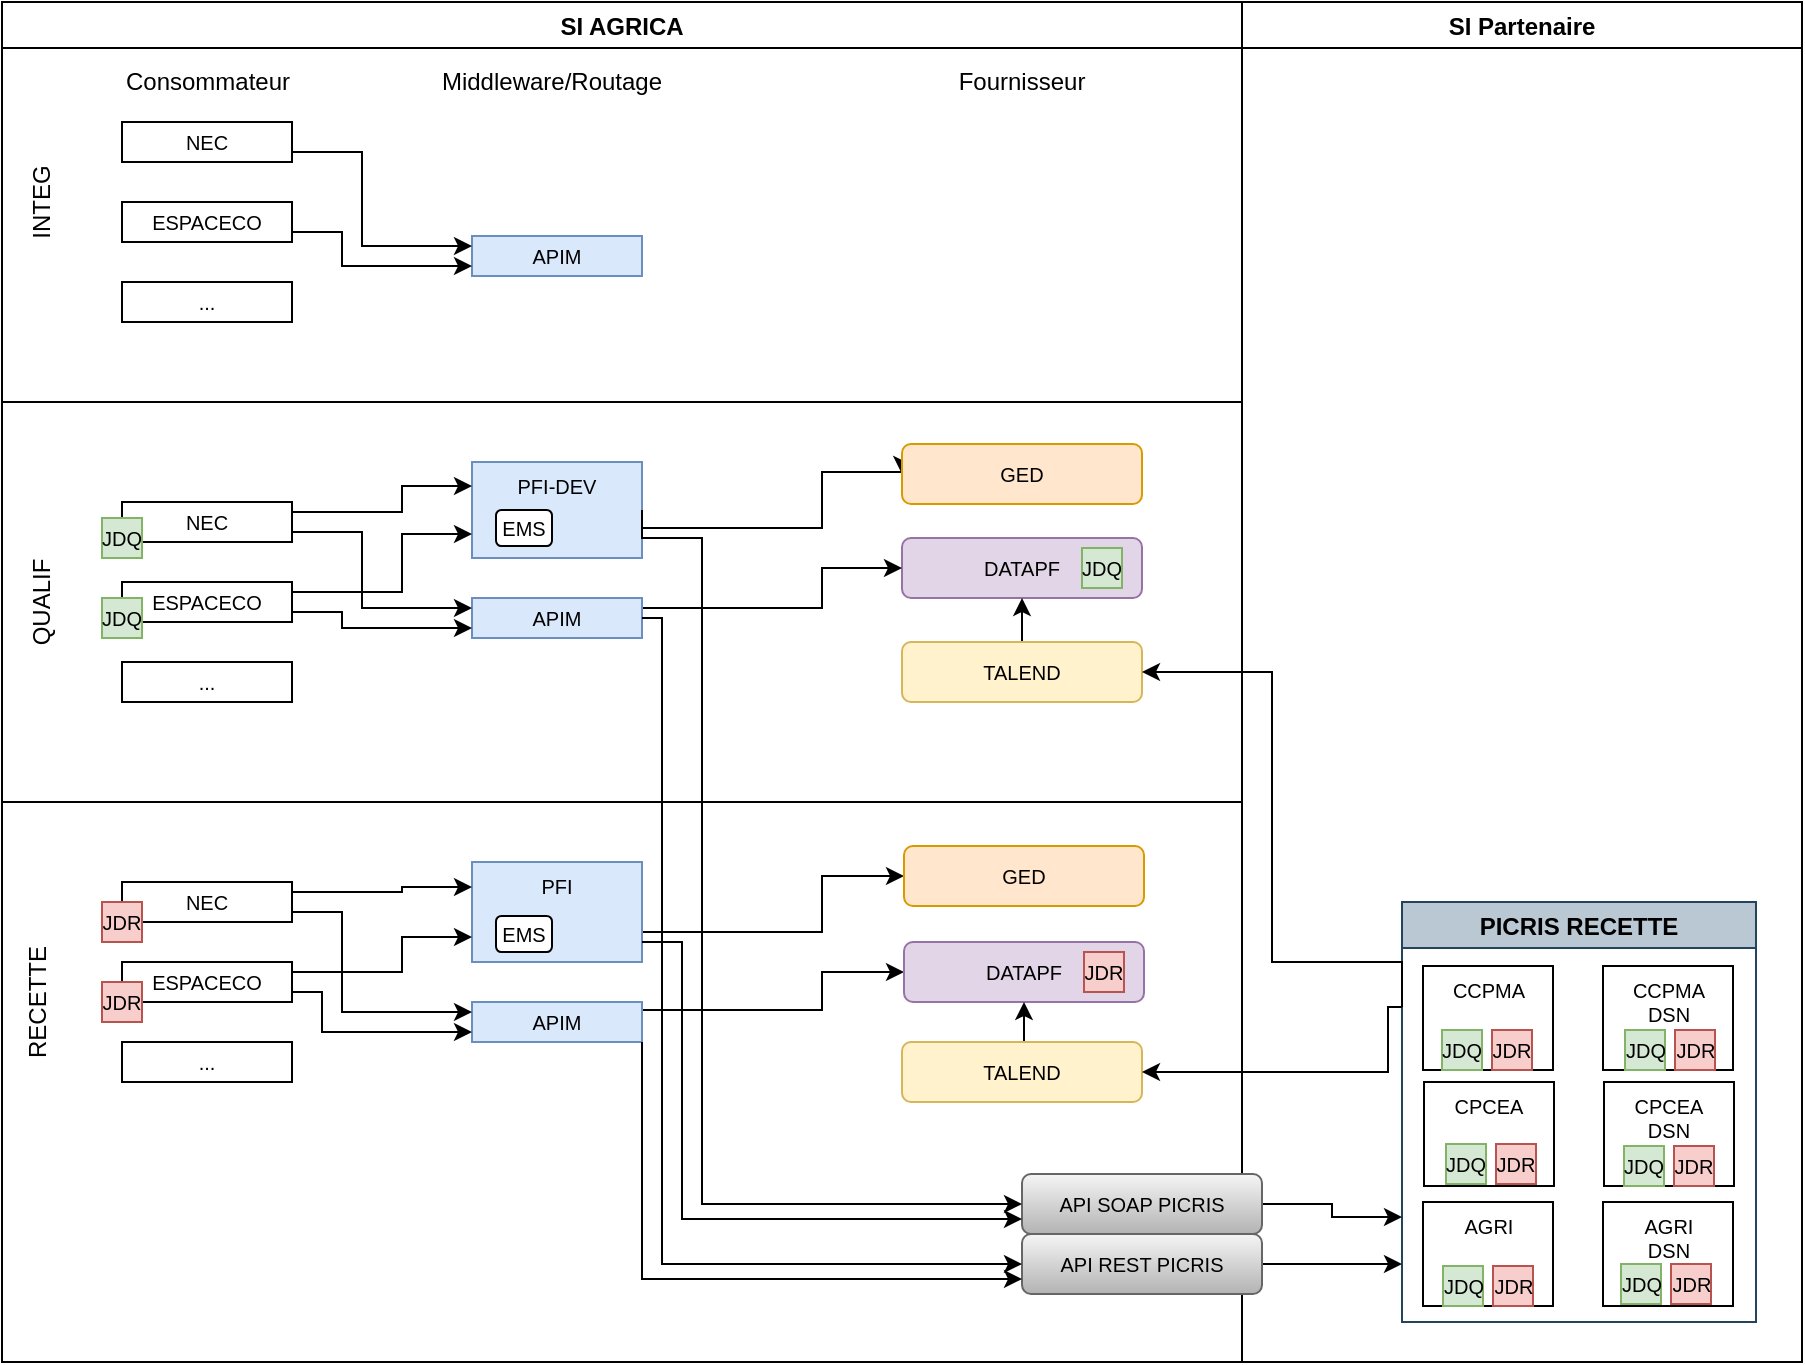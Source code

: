 <mxfile version="14.2.5" type="github">
  <diagram id="UtawWkkkuRNCDnRygqRu" name="Page-1">
    <mxGraphModel dx="1104" dy="1046" grid="1" gridSize="10" guides="1" tooltips="1" connect="1" arrows="1" fold="1" page="1" pageScale="1" pageWidth="827" pageHeight="1169" math="0" shadow="0">
      <root>
        <mxCell id="0" />
        <mxCell id="1" parent="0" />
        <mxCell id="fi5G1cxpYTyHCKTgN4Be-5" value="SI AGRICA" style="swimlane;" parent="1" vertex="1">
          <mxGeometry x="10" width="620" height="680" as="geometry" />
        </mxCell>
        <mxCell id="fi5G1cxpYTyHCKTgN4Be-16" value="RECETTE" style="text;html=1;strokeColor=none;fillColor=none;align=center;verticalAlign=middle;whiteSpace=wrap;rounded=0;rotation=-90;" parent="fi5G1cxpYTyHCKTgN4Be-5" vertex="1">
          <mxGeometry x="-2" y="490" width="40" height="20" as="geometry" />
        </mxCell>
        <mxCell id="fi5G1cxpYTyHCKTgN4Be-17" value="QUALIF" style="text;html=1;strokeColor=none;fillColor=none;align=center;verticalAlign=middle;whiteSpace=wrap;rounded=0;rotation=-90;" parent="fi5G1cxpYTyHCKTgN4Be-5" vertex="1">
          <mxGeometry y="290" width="40" height="20" as="geometry" />
        </mxCell>
        <mxCell id="fi5G1cxpYTyHCKTgN4Be-38" value="INTEG" style="text;html=1;strokeColor=none;fillColor=none;align=center;verticalAlign=middle;whiteSpace=wrap;rounded=0;rotation=-90;" parent="fi5G1cxpYTyHCKTgN4Be-5" vertex="1">
          <mxGeometry y="90" width="40" height="20" as="geometry" />
        </mxCell>
        <mxCell id="fi5G1cxpYTyHCKTgN4Be-39" value="DATAPF" style="rounded=1;whiteSpace=wrap;html=1;fontSize=10;fillColor=#e1d5e7;strokeColor=#9673a6;" parent="fi5G1cxpYTyHCKTgN4Be-5" vertex="1">
          <mxGeometry x="450" y="268" width="120" height="30" as="geometry" />
        </mxCell>
        <mxCell id="fi5G1cxpYTyHCKTgN4Be-114" style="edgeStyle=orthogonalEdgeStyle;rounded=0;orthogonalLoop=1;jettySize=auto;html=1;entryX=0;entryY=0.5;entryDx=0;entryDy=0;fontSize=10;exitX=1;exitY=0.25;exitDx=0;exitDy=0;" parent="fi5G1cxpYTyHCKTgN4Be-5" source="fi5G1cxpYTyHCKTgN4Be-41" target="fi5G1cxpYTyHCKTgN4Be-56" edge="1">
          <mxGeometry relative="1" as="geometry">
            <Array as="points">
              <mxPoint x="410" y="263" />
              <mxPoint x="410" y="235" />
            </Array>
          </mxGeometry>
        </mxCell>
        <mxCell id="fi5G1cxpYTyHCKTgN4Be-41" value="PFI-DEV" style="rounded=0;whiteSpace=wrap;html=1;fontSize=10;fillColor=#dae8fc;strokeColor=#6c8ebf;verticalAlign=top;" parent="fi5G1cxpYTyHCKTgN4Be-5" vertex="1">
          <mxGeometry x="235" y="230" width="85" height="48" as="geometry" />
        </mxCell>
        <mxCell id="fi5G1cxpYTyHCKTgN4Be-115" style="edgeStyle=orthogonalEdgeStyle;rounded=0;orthogonalLoop=1;jettySize=auto;html=1;entryX=0;entryY=0.5;entryDx=0;entryDy=0;fontSize=10;exitX=1;exitY=0.25;exitDx=0;exitDy=0;" parent="fi5G1cxpYTyHCKTgN4Be-5" source="fi5G1cxpYTyHCKTgN4Be-42" target="fi5G1cxpYTyHCKTgN4Be-61" edge="1">
          <mxGeometry relative="1" as="geometry">
            <mxPoint x="320" y="460" as="sourcePoint" />
            <Array as="points">
              <mxPoint x="410" y="465" />
              <mxPoint x="410" y="437" />
            </Array>
          </mxGeometry>
        </mxCell>
        <mxCell id="fi5G1cxpYTyHCKTgN4Be-42" value="PFI" style="rounded=0;whiteSpace=wrap;html=1;fontSize=10;fillColor=#dae8fc;strokeColor=#6c8ebf;verticalAlign=top;" parent="fi5G1cxpYTyHCKTgN4Be-5" vertex="1">
          <mxGeometry x="235" y="430" width="85" height="50" as="geometry" />
        </mxCell>
        <mxCell id="fi5G1cxpYTyHCKTgN4Be-80" style="edgeStyle=orthogonalEdgeStyle;rounded=0;orthogonalLoop=1;jettySize=auto;html=1;entryX=0;entryY=0.5;entryDx=0;entryDy=0;fontSize=10;exitX=1;exitY=0.25;exitDx=0;exitDy=0;" parent="fi5G1cxpYTyHCKTgN4Be-5" source="fi5G1cxpYTyHCKTgN4Be-43" target="fi5G1cxpYTyHCKTgN4Be-39" edge="1">
          <mxGeometry relative="1" as="geometry">
            <Array as="points">
              <mxPoint x="410" y="303" />
              <mxPoint x="410" y="283" />
            </Array>
          </mxGeometry>
        </mxCell>
        <mxCell id="fi5G1cxpYTyHCKTgN4Be-43" value="APIM" style="rounded=0;whiteSpace=wrap;html=1;fontSize=10;fillColor=#dae8fc;strokeColor=#6c8ebf;" parent="fi5G1cxpYTyHCKTgN4Be-5" vertex="1">
          <mxGeometry x="235" y="298" width="85" height="20" as="geometry" />
        </mxCell>
        <mxCell id="fi5G1cxpYTyHCKTgN4Be-81" style="edgeStyle=orthogonalEdgeStyle;rounded=0;orthogonalLoop=1;jettySize=auto;html=1;entryX=0;entryY=0.5;entryDx=0;entryDy=0;fontSize=10;exitX=1;exitY=0;exitDx=0;exitDy=0;exitPerimeter=0;" parent="fi5G1cxpYTyHCKTgN4Be-5" target="fi5G1cxpYTyHCKTgN4Be-60" edge="1">
          <mxGeometry relative="1" as="geometry">
            <mxPoint x="320" y="504" as="sourcePoint" />
            <mxPoint x="430" y="489" as="targetPoint" />
            <Array as="points">
              <mxPoint x="410" y="504" />
              <mxPoint x="410" y="485" />
            </Array>
          </mxGeometry>
        </mxCell>
        <mxCell id="fi5G1cxpYTyHCKTgN4Be-44" value="APIM" style="rounded=0;whiteSpace=wrap;html=1;fontSize=10;fillColor=#dae8fc;strokeColor=#6c8ebf;" parent="fi5G1cxpYTyHCKTgN4Be-5" vertex="1">
          <mxGeometry x="235" y="500" width="85" height="20" as="geometry" />
        </mxCell>
        <mxCell id="fi5G1cxpYTyHCKTgN4Be-46" value="APIM" style="rounded=0;whiteSpace=wrap;html=1;fontSize=10;fillColor=#dae8fc;strokeColor=#6c8ebf;" parent="fi5G1cxpYTyHCKTgN4Be-5" vertex="1">
          <mxGeometry x="235" y="117" width="85" height="20" as="geometry" />
        </mxCell>
        <mxCell id="fi5G1cxpYTyHCKTgN4Be-105" style="edgeStyle=orthogonalEdgeStyle;rounded=0;orthogonalLoop=1;jettySize=auto;html=1;entryX=0;entryY=0.25;entryDx=0;entryDy=0;fontSize=10;exitX=1;exitY=0.75;exitDx=0;exitDy=0;" parent="fi5G1cxpYTyHCKTgN4Be-5" source="fi5G1cxpYTyHCKTgN4Be-47" target="fi5G1cxpYTyHCKTgN4Be-46" edge="1">
          <mxGeometry relative="1" as="geometry">
            <Array as="points">
              <mxPoint x="180" y="75" />
              <mxPoint x="180" y="122" />
            </Array>
          </mxGeometry>
        </mxCell>
        <mxCell id="fi5G1cxpYTyHCKTgN4Be-47" value="NEC" style="rounded=0;whiteSpace=wrap;html=1;fontSize=10;" parent="fi5G1cxpYTyHCKTgN4Be-5" vertex="1">
          <mxGeometry x="60" y="60" width="85" height="20" as="geometry" />
        </mxCell>
        <mxCell id="fi5G1cxpYTyHCKTgN4Be-103" style="edgeStyle=orthogonalEdgeStyle;rounded=0;orthogonalLoop=1;jettySize=auto;html=1;entryX=0;entryY=0.75;entryDx=0;entryDy=0;fontSize=10;exitX=1;exitY=0.75;exitDx=0;exitDy=0;" parent="fi5G1cxpYTyHCKTgN4Be-5" source="fi5G1cxpYTyHCKTgN4Be-48" target="fi5G1cxpYTyHCKTgN4Be-46" edge="1">
          <mxGeometry relative="1" as="geometry">
            <Array as="points">
              <mxPoint x="170" y="115" />
              <mxPoint x="170" y="132" />
            </Array>
          </mxGeometry>
        </mxCell>
        <mxCell id="fi5G1cxpYTyHCKTgN4Be-48" value="ESPACECO" style="rounded=0;whiteSpace=wrap;html=1;fontSize=10;" parent="fi5G1cxpYTyHCKTgN4Be-5" vertex="1">
          <mxGeometry x="60" y="100" width="85" height="20" as="geometry" />
        </mxCell>
        <mxCell id="fi5G1cxpYTyHCKTgN4Be-49" value="..." style="rounded=0;whiteSpace=wrap;html=1;fontSize=10;" parent="fi5G1cxpYTyHCKTgN4Be-5" vertex="1">
          <mxGeometry x="60" y="140" width="85" height="20" as="geometry" />
        </mxCell>
        <mxCell id="fi5G1cxpYTyHCKTgN4Be-106" style="edgeStyle=orthogonalEdgeStyle;rounded=0;orthogonalLoop=1;jettySize=auto;html=1;fontSize=10;exitX=1;exitY=0.25;exitDx=0;exitDy=0;" parent="fi5G1cxpYTyHCKTgN4Be-5" source="fi5G1cxpYTyHCKTgN4Be-50" edge="1">
          <mxGeometry relative="1" as="geometry">
            <Array as="points">
              <mxPoint x="200" y="255" />
              <mxPoint x="200" y="242" />
            </Array>
            <mxPoint x="235" y="242" as="targetPoint" />
          </mxGeometry>
        </mxCell>
        <mxCell id="fi5G1cxpYTyHCKTgN4Be-50" value="NEC" style="rounded=0;whiteSpace=wrap;html=1;fontSize=10;" parent="fi5G1cxpYTyHCKTgN4Be-5" vertex="1">
          <mxGeometry x="60" y="250" width="85" height="20" as="geometry" />
        </mxCell>
        <mxCell id="fi5G1cxpYTyHCKTgN4Be-108" style="edgeStyle=orthogonalEdgeStyle;rounded=0;orthogonalLoop=1;jettySize=auto;html=1;entryX=0;entryY=0.75;entryDx=0;entryDy=0;fontSize=10;exitX=1;exitY=0.25;exitDx=0;exitDy=0;" parent="fi5G1cxpYTyHCKTgN4Be-5" source="fi5G1cxpYTyHCKTgN4Be-51" target="fi5G1cxpYTyHCKTgN4Be-41" edge="1">
          <mxGeometry relative="1" as="geometry">
            <Array as="points">
              <mxPoint x="200" y="295" />
              <mxPoint x="200" y="266" />
            </Array>
          </mxGeometry>
        </mxCell>
        <mxCell id="fi5G1cxpYTyHCKTgN4Be-109" style="edgeStyle=orthogonalEdgeStyle;rounded=0;orthogonalLoop=1;jettySize=auto;html=1;entryX=0;entryY=0.75;entryDx=0;entryDy=0;fontSize=10;exitX=1;exitY=0.75;exitDx=0;exitDy=0;" parent="fi5G1cxpYTyHCKTgN4Be-5" source="fi5G1cxpYTyHCKTgN4Be-51" target="fi5G1cxpYTyHCKTgN4Be-43" edge="1">
          <mxGeometry relative="1" as="geometry">
            <Array as="points">
              <mxPoint x="170" y="305" />
              <mxPoint x="170" y="313" />
            </Array>
          </mxGeometry>
        </mxCell>
        <mxCell id="fi5G1cxpYTyHCKTgN4Be-51" value="ESPACECO" style="rounded=0;whiteSpace=wrap;html=1;fontSize=10;" parent="fi5G1cxpYTyHCKTgN4Be-5" vertex="1">
          <mxGeometry x="60" y="290" width="85" height="20" as="geometry" />
        </mxCell>
        <mxCell id="fi5G1cxpYTyHCKTgN4Be-52" value="..." style="rounded=0;whiteSpace=wrap;html=1;fontSize=10;" parent="fi5G1cxpYTyHCKTgN4Be-5" vertex="1">
          <mxGeometry x="60" y="330" width="85" height="20" as="geometry" />
        </mxCell>
        <mxCell id="fi5G1cxpYTyHCKTgN4Be-110" style="edgeStyle=orthogonalEdgeStyle;rounded=0;orthogonalLoop=1;jettySize=auto;html=1;entryX=0;entryY=0.25;entryDx=0;entryDy=0;fontSize=10;exitX=1;exitY=0.25;exitDx=0;exitDy=0;" parent="fi5G1cxpYTyHCKTgN4Be-5" source="fi5G1cxpYTyHCKTgN4Be-53" target="fi5G1cxpYTyHCKTgN4Be-42" edge="1">
          <mxGeometry relative="1" as="geometry">
            <Array as="points">
              <mxPoint x="200" y="445" />
              <mxPoint x="200" y="443" />
            </Array>
          </mxGeometry>
        </mxCell>
        <mxCell id="fi5G1cxpYTyHCKTgN4Be-112" style="edgeStyle=orthogonalEdgeStyle;rounded=0;orthogonalLoop=1;jettySize=auto;html=1;entryX=0;entryY=0.25;entryDx=0;entryDy=0;fontSize=10;exitX=1;exitY=0.75;exitDx=0;exitDy=0;" parent="fi5G1cxpYTyHCKTgN4Be-5" source="fi5G1cxpYTyHCKTgN4Be-53" target="fi5G1cxpYTyHCKTgN4Be-44" edge="1">
          <mxGeometry relative="1" as="geometry">
            <mxPoint x="150" y="450" as="sourcePoint" />
            <Array as="points">
              <mxPoint x="170" y="455" />
              <mxPoint x="170" y="505" />
            </Array>
          </mxGeometry>
        </mxCell>
        <mxCell id="fi5G1cxpYTyHCKTgN4Be-53" value="NEC" style="rounded=0;whiteSpace=wrap;html=1;fontSize=10;" parent="fi5G1cxpYTyHCKTgN4Be-5" vertex="1">
          <mxGeometry x="60" y="440" width="85" height="20" as="geometry" />
        </mxCell>
        <mxCell id="fi5G1cxpYTyHCKTgN4Be-111" style="edgeStyle=orthogonalEdgeStyle;rounded=0;orthogonalLoop=1;jettySize=auto;html=1;entryX=0;entryY=0.75;entryDx=0;entryDy=0;fontSize=10;exitX=1;exitY=0.25;exitDx=0;exitDy=0;" parent="fi5G1cxpYTyHCKTgN4Be-5" source="fi5G1cxpYTyHCKTgN4Be-54" target="fi5G1cxpYTyHCKTgN4Be-42" edge="1">
          <mxGeometry relative="1" as="geometry">
            <Array as="points">
              <mxPoint x="200" y="485" />
              <mxPoint x="200" y="468" />
            </Array>
          </mxGeometry>
        </mxCell>
        <mxCell id="fi5G1cxpYTyHCKTgN4Be-113" style="edgeStyle=orthogonalEdgeStyle;rounded=0;orthogonalLoop=1;jettySize=auto;html=1;entryX=0;entryY=0.75;entryDx=0;entryDy=0;fontSize=10;exitX=1;exitY=0.75;exitDx=0;exitDy=0;" parent="fi5G1cxpYTyHCKTgN4Be-5" source="fi5G1cxpYTyHCKTgN4Be-54" target="fi5G1cxpYTyHCKTgN4Be-44" edge="1">
          <mxGeometry relative="1" as="geometry">
            <Array as="points">
              <mxPoint x="160" y="495" />
              <mxPoint x="160" y="515" />
            </Array>
          </mxGeometry>
        </mxCell>
        <mxCell id="fi5G1cxpYTyHCKTgN4Be-54" value="ESPACECO" style="rounded=0;whiteSpace=wrap;html=1;fontSize=10;" parent="fi5G1cxpYTyHCKTgN4Be-5" vertex="1">
          <mxGeometry x="60" y="480" width="85" height="20" as="geometry" />
        </mxCell>
        <mxCell id="fi5G1cxpYTyHCKTgN4Be-55" value="..." style="rounded=0;whiteSpace=wrap;html=1;fontSize=10;" parent="fi5G1cxpYTyHCKTgN4Be-5" vertex="1">
          <mxGeometry x="60" y="520" width="85" height="20" as="geometry" />
        </mxCell>
        <mxCell id="fi5G1cxpYTyHCKTgN4Be-56" value="GED" style="rounded=1;whiteSpace=wrap;html=1;fontSize=10;fillColor=#ffe6cc;strokeColor=#d79b00;" parent="fi5G1cxpYTyHCKTgN4Be-5" vertex="1">
          <mxGeometry x="450" y="221" width="120" height="30" as="geometry" />
        </mxCell>
        <mxCell id="fi5G1cxpYTyHCKTgN4Be-60" value="DATAPF" style="rounded=1;whiteSpace=wrap;html=1;fontSize=10;fillColor=#e1d5e7;strokeColor=#9673a6;" parent="fi5G1cxpYTyHCKTgN4Be-5" vertex="1">
          <mxGeometry x="451" y="470" width="120" height="30" as="geometry" />
        </mxCell>
        <mxCell id="fi5G1cxpYTyHCKTgN4Be-61" value="GED" style="rounded=1;whiteSpace=wrap;html=1;fontSize=10;fillColor=#ffe6cc;strokeColor=#d79b00;" parent="fi5G1cxpYTyHCKTgN4Be-5" vertex="1">
          <mxGeometry x="451" y="422" width="120" height="30" as="geometry" />
        </mxCell>
        <mxCell id="fi5G1cxpYTyHCKTgN4Be-95" value="JDQ" style="rounded=0;whiteSpace=wrap;html=1;fontSize=10;fillColor=#d5e8d4;strokeColor=#82b366;" parent="fi5G1cxpYTyHCKTgN4Be-5" vertex="1">
          <mxGeometry x="540" y="273" width="20" height="20" as="geometry" />
        </mxCell>
        <mxCell id="fi5G1cxpYTyHCKTgN4Be-96" value="JDR" style="rounded=0;whiteSpace=wrap;html=1;fontSize=10;fillColor=#f8cecc;strokeColor=#b85450;" parent="fi5G1cxpYTyHCKTgN4Be-5" vertex="1">
          <mxGeometry x="541" y="475" width="20" height="20" as="geometry" />
        </mxCell>
        <mxCell id="fi5G1cxpYTyHCKTgN4Be-97" value="JDQ" style="rounded=0;whiteSpace=wrap;html=1;fontSize=10;fillColor=#d5e8d4;strokeColor=#82b366;" parent="fi5G1cxpYTyHCKTgN4Be-5" vertex="1">
          <mxGeometry x="50" y="258" width="20" height="20" as="geometry" />
        </mxCell>
        <mxCell id="fi5G1cxpYTyHCKTgN4Be-98" value="JDQ" style="rounded=0;whiteSpace=wrap;html=1;fontSize=10;fillColor=#d5e8d4;strokeColor=#82b366;" parent="fi5G1cxpYTyHCKTgN4Be-5" vertex="1">
          <mxGeometry x="50" y="298" width="20" height="20" as="geometry" />
        </mxCell>
        <mxCell id="fi5G1cxpYTyHCKTgN4Be-99" value="JDR" style="rounded=0;whiteSpace=wrap;html=1;fontSize=10;fillColor=#f8cecc;strokeColor=#b85450;" parent="fi5G1cxpYTyHCKTgN4Be-5" vertex="1">
          <mxGeometry x="50" y="450" width="20" height="20" as="geometry" />
        </mxCell>
        <mxCell id="fi5G1cxpYTyHCKTgN4Be-100" value="JDR" style="rounded=0;whiteSpace=wrap;html=1;fontSize=10;fillColor=#f8cecc;strokeColor=#b85450;" parent="fi5G1cxpYTyHCKTgN4Be-5" vertex="1">
          <mxGeometry x="50" y="490" width="20" height="20" as="geometry" />
        </mxCell>
        <mxCell id="fi5G1cxpYTyHCKTgN4Be-107" style="edgeStyle=orthogonalEdgeStyle;rounded=0;orthogonalLoop=1;jettySize=auto;html=1;fontSize=10;entryX=0;entryY=0.25;entryDx=0;entryDy=0;exitX=1;exitY=0.75;exitDx=0;exitDy=0;" parent="fi5G1cxpYTyHCKTgN4Be-5" source="fi5G1cxpYTyHCKTgN4Be-50" target="fi5G1cxpYTyHCKTgN4Be-43" edge="1">
          <mxGeometry relative="1" as="geometry">
            <mxPoint x="230" y="300" as="targetPoint" />
            <Array as="points">
              <mxPoint x="180" y="265" />
              <mxPoint x="180" y="303" />
            </Array>
          </mxGeometry>
        </mxCell>
        <mxCell id="BkkZDHYC6QuZQfSpvtJa-2" value="Consommateur" style="text;html=1;strokeColor=none;fillColor=none;align=center;verticalAlign=middle;whiteSpace=wrap;rounded=0;" parent="fi5G1cxpYTyHCKTgN4Be-5" vertex="1">
          <mxGeometry x="77.5" y="30" width="50" height="20" as="geometry" />
        </mxCell>
        <mxCell id="BkkZDHYC6QuZQfSpvtJa-3" value="Middleware/Routage" style="text;html=1;strokeColor=none;fillColor=none;align=center;verticalAlign=middle;whiteSpace=wrap;rounded=0;" parent="fi5G1cxpYTyHCKTgN4Be-5" vertex="1">
          <mxGeometry x="250" y="30" width="50" height="20" as="geometry" />
        </mxCell>
        <mxCell id="BkkZDHYC6QuZQfSpvtJa-4" value="Fournisseur" style="text;html=1;strokeColor=none;fillColor=none;align=center;verticalAlign=middle;whiteSpace=wrap;rounded=0;" parent="fi5G1cxpYTyHCKTgN4Be-5" vertex="1">
          <mxGeometry x="485" y="30" width="50" height="20" as="geometry" />
        </mxCell>
        <mxCell id="C6QLfUmNTLj8EmhHEYac-10" style="edgeStyle=orthogonalEdgeStyle;rounded=0;orthogonalLoop=1;jettySize=auto;html=1;exitX=0.5;exitY=0;exitDx=0;exitDy=0;entryX=0.5;entryY=1;entryDx=0;entryDy=0;" edge="1" parent="fi5G1cxpYTyHCKTgN4Be-5" source="C6QLfUmNTLj8EmhHEYac-1" target="fi5G1cxpYTyHCKTgN4Be-39">
          <mxGeometry relative="1" as="geometry" />
        </mxCell>
        <mxCell id="C6QLfUmNTLj8EmhHEYac-1" value="TALEND" style="rounded=1;whiteSpace=wrap;html=1;fontSize=10;fillColor=#fff2cc;strokeColor=#d6b656;" vertex="1" parent="fi5G1cxpYTyHCKTgN4Be-5">
          <mxGeometry x="450" y="320" width="120" height="30" as="geometry" />
        </mxCell>
        <mxCell id="C6QLfUmNTLj8EmhHEYac-12" style="edgeStyle=orthogonalEdgeStyle;rounded=0;orthogonalLoop=1;jettySize=auto;html=1;exitX=0.5;exitY=0;exitDx=0;exitDy=0;entryX=0.5;entryY=1;entryDx=0;entryDy=0;" edge="1" parent="fi5G1cxpYTyHCKTgN4Be-5" source="C6QLfUmNTLj8EmhHEYac-2" target="fi5G1cxpYTyHCKTgN4Be-60">
          <mxGeometry relative="1" as="geometry" />
        </mxCell>
        <mxCell id="C6QLfUmNTLj8EmhHEYac-2" value="TALEND" style="rounded=1;whiteSpace=wrap;html=1;fontSize=10;fillColor=#fff2cc;strokeColor=#d6b656;" vertex="1" parent="fi5G1cxpYTyHCKTgN4Be-5">
          <mxGeometry x="450" y="520" width="120" height="30" as="geometry" />
        </mxCell>
        <mxCell id="C6QLfUmNTLj8EmhHEYac-15" value="EMS" style="rounded=1;whiteSpace=wrap;html=1;fontSize=10;" vertex="1" parent="fi5G1cxpYTyHCKTgN4Be-5">
          <mxGeometry x="247" y="254" width="28" height="18" as="geometry" />
        </mxCell>
        <mxCell id="C6QLfUmNTLj8EmhHEYac-16" value="EMS" style="rounded=1;whiteSpace=wrap;html=1;fontSize=10;" vertex="1" parent="fi5G1cxpYTyHCKTgN4Be-5">
          <mxGeometry x="247" y="457" width="28" height="18" as="geometry" />
        </mxCell>
        <mxCell id="fi5G1cxpYTyHCKTgN4Be-6" value="SI Partenaire" style="swimlane;" parent="1" vertex="1">
          <mxGeometry x="630" width="280" height="680" as="geometry" />
        </mxCell>
        <mxCell id="fi5G1cxpYTyHCKTgN4Be-8" value="PICRIS RECETTE" style="swimlane;fillColor=#bac8d3;strokeColor=#23445d;" parent="fi5G1cxpYTyHCKTgN4Be-6" vertex="1">
          <mxGeometry x="80" y="450" width="177" height="210" as="geometry">
            <mxRectangle x="42" y="80" width="120" height="23" as="alternateBounds" />
          </mxGeometry>
        </mxCell>
        <mxCell id="fi5G1cxpYTyHCKTgN4Be-63" value="CCPMA" style="rounded=0;whiteSpace=wrap;html=1;fontSize=10;verticalAlign=top;" parent="fi5G1cxpYTyHCKTgN4Be-8" vertex="1">
          <mxGeometry x="10.5" y="32" width="65" height="52" as="geometry" />
        </mxCell>
        <mxCell id="fi5G1cxpYTyHCKTgN4Be-65" value="&lt;div&gt;CCPMA&lt;/div&gt;&lt;div&gt;DSN&lt;/div&gt;" style="rounded=0;whiteSpace=wrap;html=1;fontSize=10;verticalAlign=top;" parent="fi5G1cxpYTyHCKTgN4Be-8" vertex="1">
          <mxGeometry x="100.5" y="32" width="65" height="52" as="geometry" />
        </mxCell>
        <mxCell id="fi5G1cxpYTyHCKTgN4Be-66" value="CPCEA" style="rounded=0;whiteSpace=wrap;html=1;fontSize=10;verticalAlign=top;" parent="fi5G1cxpYTyHCKTgN4Be-8" vertex="1">
          <mxGeometry x="11" y="90" width="65" height="52" as="geometry" />
        </mxCell>
        <mxCell id="fi5G1cxpYTyHCKTgN4Be-67" value="&lt;div&gt;CPCEA&lt;/div&gt;&lt;div&gt;DSN&lt;/div&gt;" style="rounded=0;whiteSpace=wrap;html=1;fontSize=10;verticalAlign=top;" parent="fi5G1cxpYTyHCKTgN4Be-8" vertex="1">
          <mxGeometry x="101" y="90" width="65" height="52" as="geometry" />
        </mxCell>
        <mxCell id="fi5G1cxpYTyHCKTgN4Be-68" value="AGRI" style="rounded=0;whiteSpace=wrap;html=1;fontSize=10;verticalAlign=top;" parent="fi5G1cxpYTyHCKTgN4Be-8" vertex="1">
          <mxGeometry x="10.5" y="150" width="65" height="52" as="geometry" />
        </mxCell>
        <mxCell id="fi5G1cxpYTyHCKTgN4Be-69" value="&lt;div&gt;AGRI&lt;/div&gt;&lt;div&gt;DSN&lt;/div&gt;" style="rounded=0;whiteSpace=wrap;html=1;fontSize=10;verticalAlign=top;" parent="fi5G1cxpYTyHCKTgN4Be-8" vertex="1">
          <mxGeometry x="100.5" y="150" width="65" height="52" as="geometry" />
        </mxCell>
        <mxCell id="fi5G1cxpYTyHCKTgN4Be-82" value="JDQ" style="rounded=0;whiteSpace=wrap;html=1;fontSize=10;fillColor=#d5e8d4;strokeColor=#82b366;" parent="fi5G1cxpYTyHCKTgN4Be-8" vertex="1">
          <mxGeometry x="20" y="64" width="20" height="20" as="geometry" />
        </mxCell>
        <mxCell id="fi5G1cxpYTyHCKTgN4Be-83" value="JDR" style="rounded=0;whiteSpace=wrap;html=1;fontSize=10;fillColor=#f8cecc;strokeColor=#b85450;" parent="fi5G1cxpYTyHCKTgN4Be-8" vertex="1">
          <mxGeometry x="45" y="64" width="20" height="20" as="geometry" />
        </mxCell>
        <mxCell id="fi5G1cxpYTyHCKTgN4Be-85" value="JDQ" style="rounded=0;whiteSpace=wrap;html=1;fontSize=10;fillColor=#d5e8d4;strokeColor=#82b366;" parent="fi5G1cxpYTyHCKTgN4Be-8" vertex="1">
          <mxGeometry x="111.5" y="64" width="20" height="20" as="geometry" />
        </mxCell>
        <mxCell id="fi5G1cxpYTyHCKTgN4Be-86" value="JDR" style="rounded=0;whiteSpace=wrap;html=1;fontSize=10;fillColor=#f8cecc;strokeColor=#b85450;" parent="fi5G1cxpYTyHCKTgN4Be-8" vertex="1">
          <mxGeometry x="136.5" y="64" width="20" height="20" as="geometry" />
        </mxCell>
        <mxCell id="fi5G1cxpYTyHCKTgN4Be-87" value="JDQ" style="rounded=0;whiteSpace=wrap;html=1;fontSize=10;fillColor=#d5e8d4;strokeColor=#82b366;" parent="fi5G1cxpYTyHCKTgN4Be-8" vertex="1">
          <mxGeometry x="22" y="121" width="20" height="20" as="geometry" />
        </mxCell>
        <mxCell id="fi5G1cxpYTyHCKTgN4Be-88" value="JDR" style="rounded=0;whiteSpace=wrap;html=1;fontSize=10;fillColor=#f8cecc;strokeColor=#b85450;" parent="fi5G1cxpYTyHCKTgN4Be-8" vertex="1">
          <mxGeometry x="47" y="121" width="20" height="20" as="geometry" />
        </mxCell>
        <mxCell id="fi5G1cxpYTyHCKTgN4Be-89" value="JDQ" style="rounded=0;whiteSpace=wrap;html=1;fontSize=10;fillColor=#d5e8d4;strokeColor=#82b366;" parent="fi5G1cxpYTyHCKTgN4Be-8" vertex="1">
          <mxGeometry x="111" y="122" width="20" height="20" as="geometry" />
        </mxCell>
        <mxCell id="fi5G1cxpYTyHCKTgN4Be-90" value="JDR" style="rounded=0;whiteSpace=wrap;html=1;fontSize=10;fillColor=#f8cecc;strokeColor=#b85450;" parent="fi5G1cxpYTyHCKTgN4Be-8" vertex="1">
          <mxGeometry x="136" y="122" width="20" height="20" as="geometry" />
        </mxCell>
        <mxCell id="fi5G1cxpYTyHCKTgN4Be-91" value="JDQ" style="rounded=0;whiteSpace=wrap;html=1;fontSize=10;fillColor=#d5e8d4;strokeColor=#82b366;" parent="fi5G1cxpYTyHCKTgN4Be-8" vertex="1">
          <mxGeometry x="20.5" y="182" width="20" height="20" as="geometry" />
        </mxCell>
        <mxCell id="fi5G1cxpYTyHCKTgN4Be-92" value="JDR" style="rounded=0;whiteSpace=wrap;html=1;fontSize=10;fillColor=#f8cecc;strokeColor=#b85450;" parent="fi5G1cxpYTyHCKTgN4Be-8" vertex="1">
          <mxGeometry x="45.5" y="182" width="20" height="20" as="geometry" />
        </mxCell>
        <mxCell id="fi5G1cxpYTyHCKTgN4Be-93" value="JDQ" style="rounded=0;whiteSpace=wrap;html=1;fontSize=10;fillColor=#d5e8d4;strokeColor=#82b366;" parent="fi5G1cxpYTyHCKTgN4Be-8" vertex="1">
          <mxGeometry x="109.5" y="181" width="20" height="20" as="geometry" />
        </mxCell>
        <mxCell id="fi5G1cxpYTyHCKTgN4Be-94" value="JDR" style="rounded=0;whiteSpace=wrap;html=1;fontSize=10;fillColor=#f8cecc;strokeColor=#b85450;" parent="fi5G1cxpYTyHCKTgN4Be-8" vertex="1">
          <mxGeometry x="134.5" y="181" width="20" height="20" as="geometry" />
        </mxCell>
        <mxCell id="fi5G1cxpYTyHCKTgN4Be-15" value="" style="endArrow=none;html=1;" parent="1" edge="1">
          <mxGeometry width="50" height="50" relative="1" as="geometry">
            <mxPoint x="10" y="400" as="sourcePoint" />
            <mxPoint x="630" y="400" as="targetPoint" />
            <Array as="points" />
          </mxGeometry>
        </mxCell>
        <mxCell id="fi5G1cxpYTyHCKTgN4Be-37" value="" style="endArrow=none;html=1;fontSize=10;" parent="1" edge="1">
          <mxGeometry width="50" height="50" relative="1" as="geometry">
            <mxPoint x="10" y="200" as="sourcePoint" />
            <mxPoint x="630" y="200" as="targetPoint" />
          </mxGeometry>
        </mxCell>
        <mxCell id="fi5G1cxpYTyHCKTgN4Be-75" style="edgeStyle=orthogonalEdgeStyle;rounded=0;orthogonalLoop=1;jettySize=auto;html=1;fontSize=10;exitX=1;exitY=0.5;exitDx=0;exitDy=0;" parent="1" source="fi5G1cxpYTyHCKTgN4Be-70" edge="1">
          <mxGeometry relative="1" as="geometry">
            <mxPoint x="710" y="631" as="targetPoint" />
            <Array as="points">
              <mxPoint x="710" y="631" />
            </Array>
            <mxPoint x="693" y="570" as="sourcePoint" />
          </mxGeometry>
        </mxCell>
        <mxCell id="fi5G1cxpYTyHCKTgN4Be-70" value="API REST PICRIS" style="rounded=1;whiteSpace=wrap;html=1;fontSize=10;gradientColor=#b3b3b3;fillColor=#f5f5f5;strokeColor=#666666;" parent="1" vertex="1">
          <mxGeometry x="520" y="616" width="120" height="30" as="geometry" />
        </mxCell>
        <mxCell id="fi5G1cxpYTyHCKTgN4Be-74" style="edgeStyle=orthogonalEdgeStyle;rounded=0;orthogonalLoop=1;jettySize=auto;html=1;fontSize=10;exitX=1;exitY=0.5;exitDx=0;exitDy=0;entryX=0;entryY=0.75;entryDx=0;entryDy=0;" parent="1" source="fi5G1cxpYTyHCKTgN4Be-62" edge="1" target="fi5G1cxpYTyHCKTgN4Be-8">
          <mxGeometry relative="1" as="geometry">
            <mxPoint x="700" y="440" as="targetPoint" />
            <mxPoint x="693" y="540" as="sourcePoint" />
          </mxGeometry>
        </mxCell>
        <mxCell id="fi5G1cxpYTyHCKTgN4Be-62" value="API SOAP PICRIS" style="rounded=1;whiteSpace=wrap;html=1;fontSize=10;gradientColor=#b3b3b3;fillColor=#f5f5f5;strokeColor=#666666;" parent="1" vertex="1">
          <mxGeometry x="520" y="586" width="120" height="30" as="geometry" />
        </mxCell>
        <mxCell id="fi5G1cxpYTyHCKTgN4Be-76" style="edgeStyle=orthogonalEdgeStyle;rounded=0;orthogonalLoop=1;jettySize=auto;html=1;entryX=0;entryY=0.5;entryDx=0;entryDy=0;fontSize=10;exitX=1;exitY=0.5;exitDx=0;exitDy=0;" parent="1" source="fi5G1cxpYTyHCKTgN4Be-41" target="fi5G1cxpYTyHCKTgN4Be-62" edge="1">
          <mxGeometry relative="1" as="geometry">
            <mxPoint x="320" y="268" as="sourcePoint" />
            <Array as="points">
              <mxPoint x="360" y="268" />
              <mxPoint x="360" y="601" />
            </Array>
          </mxGeometry>
        </mxCell>
        <mxCell id="fi5G1cxpYTyHCKTgN4Be-77" style="edgeStyle=orthogonalEdgeStyle;rounded=0;orthogonalLoop=1;jettySize=auto;html=1;entryX=0;entryY=0.75;entryDx=0;entryDy=0;fontSize=10;" parent="1" source="fi5G1cxpYTyHCKTgN4Be-42" target="fi5G1cxpYTyHCKTgN4Be-62" edge="1">
          <mxGeometry relative="1" as="geometry">
            <Array as="points">
              <mxPoint x="350" y="470" />
              <mxPoint x="350" y="609" />
            </Array>
          </mxGeometry>
        </mxCell>
        <mxCell id="fi5G1cxpYTyHCKTgN4Be-78" style="edgeStyle=orthogonalEdgeStyle;rounded=0;orthogonalLoop=1;jettySize=auto;html=1;entryX=0;entryY=0.5;entryDx=0;entryDy=0;fontSize=10;exitX=1;exitY=0.5;exitDx=0;exitDy=0;" parent="1" source="fi5G1cxpYTyHCKTgN4Be-43" target="fi5G1cxpYTyHCKTgN4Be-70" edge="1">
          <mxGeometry relative="1" as="geometry">
            <mxPoint x="320" y="308" as="sourcePoint" />
            <Array as="points">
              <mxPoint x="340" y="308" />
              <mxPoint x="340" y="631" />
            </Array>
          </mxGeometry>
        </mxCell>
        <mxCell id="fi5G1cxpYTyHCKTgN4Be-79" style="edgeStyle=orthogonalEdgeStyle;rounded=0;orthogonalLoop=1;jettySize=auto;html=1;entryX=0;entryY=0.75;entryDx=0;entryDy=0;fontSize=10;" parent="1" source="fi5G1cxpYTyHCKTgN4Be-44" target="fi5G1cxpYTyHCKTgN4Be-70" edge="1">
          <mxGeometry relative="1" as="geometry">
            <Array as="points">
              <mxPoint x="330" y="639" />
            </Array>
          </mxGeometry>
        </mxCell>
        <mxCell id="C6QLfUmNTLj8EmhHEYac-5" style="edgeStyle=orthogonalEdgeStyle;rounded=0;orthogonalLoop=1;jettySize=auto;html=1;exitX=0;exitY=0.25;exitDx=0;exitDy=0;entryX=1;entryY=0.5;entryDx=0;entryDy=0;" edge="1" parent="1" source="fi5G1cxpYTyHCKTgN4Be-8" target="C6QLfUmNTLj8EmhHEYac-1">
          <mxGeometry relative="1" as="geometry">
            <Array as="points">
              <mxPoint x="710" y="480" />
              <mxPoint x="645" y="480" />
              <mxPoint x="645" y="335" />
            </Array>
          </mxGeometry>
        </mxCell>
        <mxCell id="C6QLfUmNTLj8EmhHEYac-8" style="edgeStyle=orthogonalEdgeStyle;rounded=0;orthogonalLoop=1;jettySize=auto;html=1;exitX=0;exitY=0.25;exitDx=0;exitDy=0;entryX=1;entryY=0.5;entryDx=0;entryDy=0;" edge="1" parent="1" source="fi5G1cxpYTyHCKTgN4Be-8" target="C6QLfUmNTLj8EmhHEYac-2">
          <mxGeometry relative="1" as="geometry">
            <mxPoint x="703" y="351" as="sourcePoint" />
            <mxPoint x="580" y="335" as="targetPoint" />
            <Array as="points">
              <mxPoint x="703" y="503" />
              <mxPoint x="703" y="535" />
            </Array>
          </mxGeometry>
        </mxCell>
      </root>
    </mxGraphModel>
  </diagram>
</mxfile>
